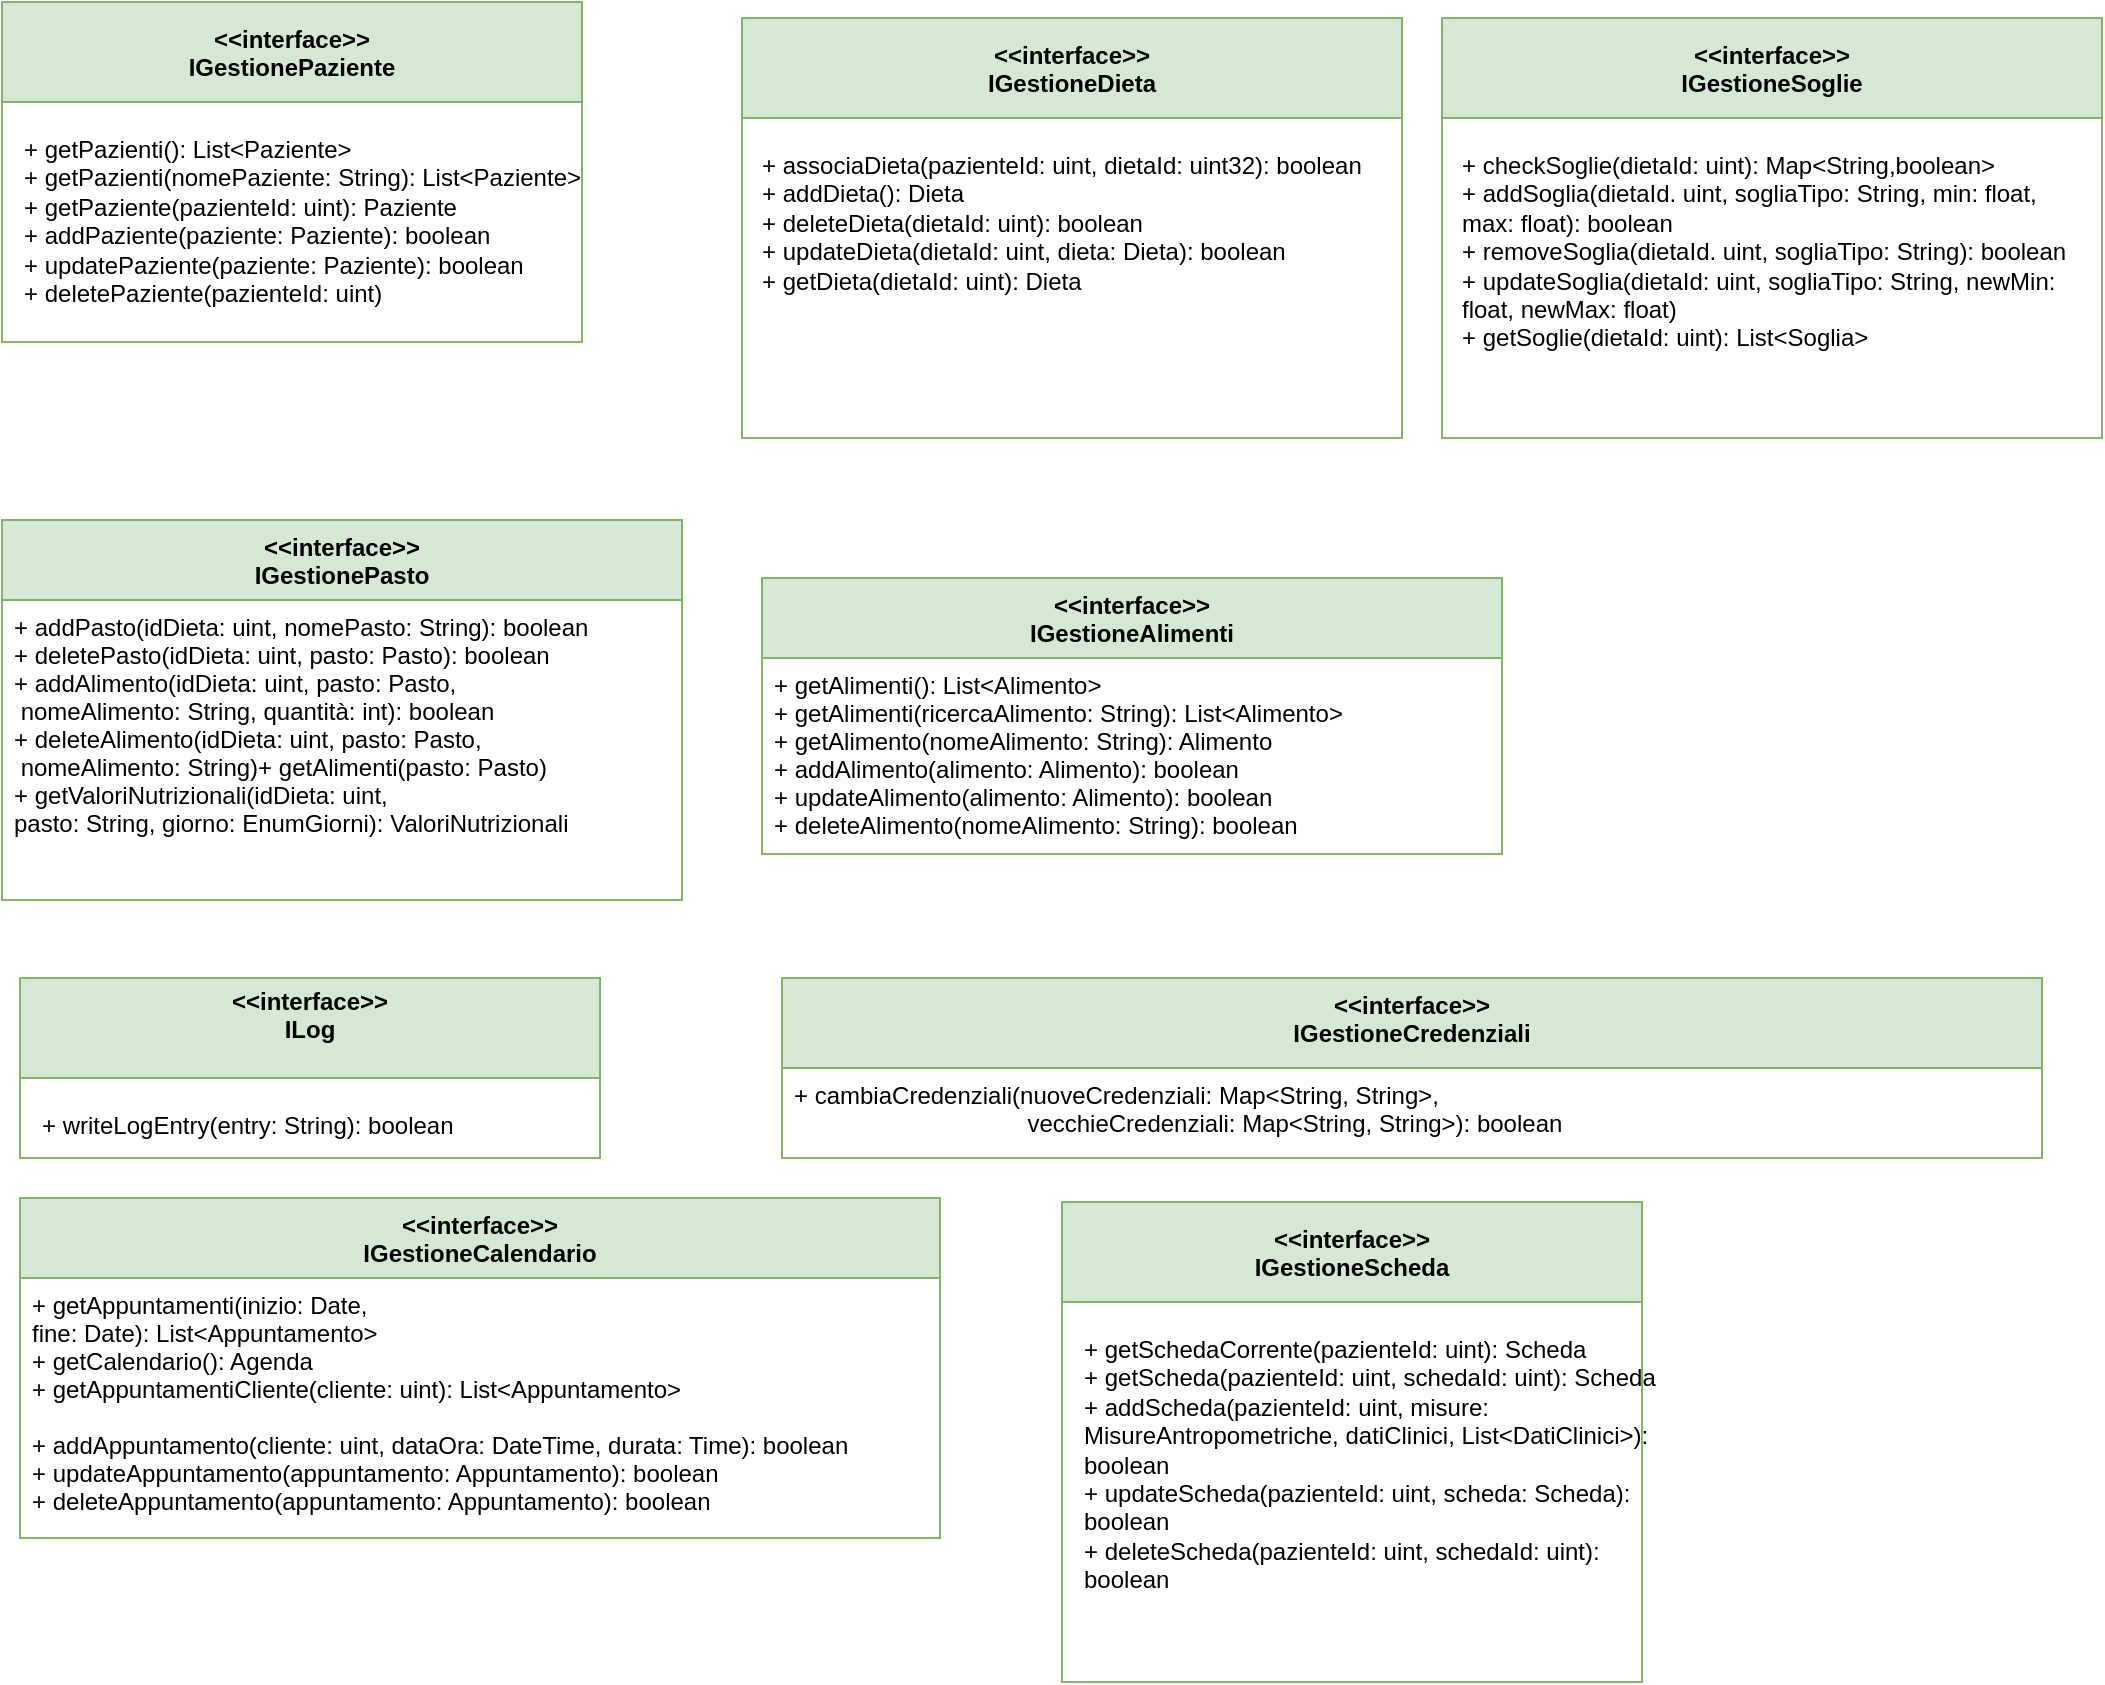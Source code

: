 <mxfile version="18.0.6" type="device"><diagram name="Page-1" id="b5b7bab2-c9e2-2cf4-8b2a-24fd1a2a6d21"><mxGraphModel dx="1038" dy="641" grid="1" gridSize="10" guides="1" tooltips="1" connect="1" arrows="1" fold="1" page="1" pageScale="1" pageWidth="827" pageHeight="1169" background="none" math="0" shadow="0"><root><mxCell id="0"/><mxCell id="1" parent="0"/><mxCell id="QulBlBRZskvf9of2ID0m-285" value="&lt;&lt;interface&gt;&gt;&#10;IGestionePaziente" style="swimlane;startSize=50;fillColor=#d5e8d4;strokeColor=#82b366;" parent="1" vertex="1"><mxGeometry x="290" y="80" width="290" height="170" as="geometry"/></mxCell><mxCell id="QulBlBRZskvf9of2ID0m-286" value="&lt;div&gt;+ getPazienti(): List&amp;lt;Paziente&amp;gt;&lt;/div&gt;&lt;div&gt;+ getPazienti(nomePaziente: String): List&amp;lt;Paziente&amp;gt;&lt;/div&gt;&lt;div&gt;+ getPaziente(pazienteId: uint): Paziente&lt;/div&gt;&lt;div&gt;+ addPaziente(paziente: Paziente): boolean&lt;/div&gt;&lt;div&gt;+ updatePaziente(paziente: Paziente): boolean&lt;/div&gt;+ deletePaziente(pazienteId: uint)" style="text;whiteSpace=wrap;html=1;" parent="QulBlBRZskvf9of2ID0m-285" vertex="1"><mxGeometry x="9" y="60" width="290" height="30" as="geometry"/></mxCell><mxCell id="QulBlBRZskvf9of2ID0m-287" value="&lt;&lt;interface&gt;&gt;&#10;IGestioneDieta" style="swimlane;startSize=50;fillColor=#d5e8d4;strokeColor=#82b366;" parent="1" vertex="1"><mxGeometry x="660" y="88" width="330" height="210" as="geometry"/></mxCell><mxCell id="QulBlBRZskvf9of2ID0m-288" value="+ associaDieta(pazienteId: uint, dietaId: uint32): boolean&lt;br&gt;+ addDieta(): Dieta&lt;br&gt;+ deleteDieta(dietaId: uint): boolean&lt;br&gt;&lt;div&gt;+ updateDieta(dietaId: uint, dieta: Dieta): boolean&lt;/div&gt;&lt;div&gt;+ getDieta(dietaId: uint): Dieta&lt;br&gt;&lt;/div&gt;" style="text;whiteSpace=wrap;html=1;" parent="QulBlBRZskvf9of2ID0m-287" vertex="1"><mxGeometry x="8" y="60" width="312" height="30" as="geometry"/></mxCell><mxCell id="QulBlBRZskvf9of2ID0m-289" value="&lt;&lt;interface&gt;&gt;&#10;IGestionePasto&#10;" style="swimlane;fontStyle=1;align=center;verticalAlign=top;childLayout=stackLayout;horizontal=1;startSize=40;horizontalStack=0;resizeParent=1;resizeParentMax=0;resizeLast=0;collapsible=1;marginBottom=0;fillColor=#d5e8d4;strokeColor=#82b366;" parent="1" vertex="1"><mxGeometry x="290" y="339" width="340" height="190" as="geometry"/></mxCell><mxCell id="QulBlBRZskvf9of2ID0m-290" value="+ addPasto(idDieta: uint, nomePasto: String): boolean&#10;+ deletePasto(idDieta: uint, pasto: Pasto): boolean&#10;+ addAlimento(idDieta: uint, pasto: Pasto,&#10; nomeAlimento: String, quantità: int): boolean&#10;+ deleteAlimento(idDieta: uint, pasto: Pasto,&#10; nomeAlimento: String)+ getAlimenti(pasto: Pasto)&#10;+ getValoriNutrizionali(idDieta: uint, &#10;pasto: String, giorno: EnumGiorni): ValoriNutrizionali" style="text;align=left;verticalAlign=top;spacingLeft=4;spacingRight=4;overflow=hidden;rotatable=0;points=[[0,0.5],[1,0.5]];portConstraint=eastwest;" parent="QulBlBRZskvf9of2ID0m-289" vertex="1"><mxGeometry y="40" width="340" height="150" as="geometry"/></mxCell><mxCell id="QulBlBRZskvf9of2ID0m-291" value="&lt;&lt;interface&gt;&gt;&#10;ILog&#10;" style="swimlane;startSize=50;fillColor=#d5e8d4;strokeColor=#82b366;" parent="1" vertex="1"><mxGeometry x="299" y="568" width="290" height="90" as="geometry"/></mxCell><mxCell id="QulBlBRZskvf9of2ID0m-292" value="&lt;div&gt;+ writeLogEntry(entry: String): boolean&lt;br&gt;&lt;/div&gt;&lt;div&gt;&lt;br&gt;&lt;/div&gt;&lt;div&gt;&lt;br&gt;&lt;/div&gt;" style="text;whiteSpace=wrap;html=1;" parent="QulBlBRZskvf9of2ID0m-291" vertex="1"><mxGeometry x="9" y="60" width="290" height="30" as="geometry"/></mxCell><mxCell id="QulBlBRZskvf9of2ID0m-293" value="&lt;&lt;interface&gt;&gt;&#10;IGestioneAlimenti" style="swimlane;fontStyle=1;align=center;verticalAlign=top;childLayout=stackLayout;horizontal=1;startSize=40;horizontalStack=0;resizeParent=1;resizeParentMax=0;resizeLast=0;collapsible=1;marginBottom=0;fillColor=#d5e8d4;strokeColor=#82b366;" parent="1" vertex="1"><mxGeometry x="670" y="368" width="370" height="138" as="geometry"/></mxCell><mxCell id="QulBlBRZskvf9of2ID0m-294" value="+ getAlimenti(): List&lt;Alimento&gt;&#10;+ getAlimenti(ricercaAlimento: String): List&lt;Alimento&gt;&#10;+ getAlimento(nomeAlimento: String): Alimento&#10;+ addAlimento(alimento: Alimento): boolean &#10;+ updateAlimento(alimento: Alimento): boolean&#10;+ deleteAlimento(nomeAlimento: String): boolean&#10;&#10;" style="text;align=left;verticalAlign=top;spacingLeft=4;spacingRight=4;overflow=hidden;rotatable=0;points=[[0,0.5],[1,0.5]];portConstraint=eastwest;" parent="QulBlBRZskvf9of2ID0m-293" vertex="1"><mxGeometry y="40" width="370" height="98" as="geometry"/></mxCell><mxCell id="QulBlBRZskvf9of2ID0m-295" value="&lt;&lt;interface&gt;&gt;&#10;IGestioneCredenziali" style="swimlane;fontStyle=1;align=center;verticalAlign=top;childLayout=stackLayout;horizontal=1;startSize=45;horizontalStack=0;resizeParent=1;resizeParentMax=0;resizeLast=0;collapsible=1;marginBottom=0;fillColor=#d5e8d4;strokeColor=#82b366;" parent="1" vertex="1"><mxGeometry x="680" y="568" width="630" height="90" as="geometry"/></mxCell><mxCell id="QulBlBRZskvf9of2ID0m-296" value="+ cambiaCredenziali(nuoveCredenziali: Map&lt;String, String&gt;, &#10;                                   vecchieCredenziali: Map&lt;String, String&gt;): boolean" style="text;align=left;verticalAlign=top;spacingLeft=4;spacingRight=4;overflow=hidden;rotatable=0;points=[[0,0.5],[1,0.5]];portConstraint=eastwest;" parent="QulBlBRZskvf9of2ID0m-295" vertex="1"><mxGeometry y="45" width="630" height="45" as="geometry"/></mxCell><mxCell id="QulBlBRZskvf9of2ID0m-297" value="&lt;&lt;interface&gt;&gt;&#10;IGestioneCalendario" style="swimlane;fontStyle=1;align=center;verticalAlign=top;childLayout=stackLayout;horizontal=1;startSize=40;horizontalStack=0;resizeParent=1;resizeParentMax=0;resizeLast=0;collapsible=1;marginBottom=0;fillColor=#d5e8d4;strokeColor=#82b366;" parent="1" vertex="1"><mxGeometry x="299" y="678" width="460" height="170" as="geometry"/></mxCell><mxCell id="QulBlBRZskvf9of2ID0m-298" value="+ getAppuntamenti(inizio: Date,&#10;fine: Date): List&lt;Appuntamento&gt;&#10;+ getCalendario(): Agenda&#10;+ getAppuntamentiCliente(cliente: uint): List&lt;Appuntamento&gt; &#10;&#10;+ addAppuntamento(cliente: uint, dataOra: DateTime, durata: Time): boolean&#10;+ updateAppuntamento(appuntamento: Appuntamento): boolean&#10;+ deleteAppuntamento(appuntamento: Appuntamento): boolean" style="text;align=left;verticalAlign=top;spacingLeft=4;spacingRight=4;overflow=hidden;rotatable=0;points=[[0,0.5],[1,0.5]];portConstraint=eastwest;" parent="QulBlBRZskvf9of2ID0m-297" vertex="1"><mxGeometry y="40" width="460" height="130" as="geometry"/></mxCell><mxCell id="QulBlBRZskvf9of2ID0m-301" value="&lt;&lt;interface&gt;&gt;&#10;IGestioneSoglie" style="swimlane;startSize=50;fillColor=#d5e8d4;strokeColor=#82b366;" parent="1" vertex="1"><mxGeometry x="1010" y="88" width="330" height="210" as="geometry"/></mxCell><mxCell id="QulBlBRZskvf9of2ID0m-302" value="+ checkSoglie(dietaId: uint): Map&amp;lt;String,boolean&amp;gt;&lt;br&gt;&lt;div&gt;+ addSoglia(dietaId. uint, sogliaTipo: String, min: float, max: float): boolean&lt;/div&gt;&lt;div&gt;+ removeSoglia(dietaId. uint, sogliaTipo: String): boolean&lt;/div&gt;&lt;div&gt;+ updateSoglia(dietaId: uint, sogliaTipo: String, newMin: float, newMax: float)&lt;br&gt;+ getSoglie(dietaId: uint): List&amp;lt;Soglia&amp;gt;&lt;/div&gt;" style="text;whiteSpace=wrap;html=1;" parent="QulBlBRZskvf9of2ID0m-301" vertex="1"><mxGeometry x="8" y="60" width="312" height="30" as="geometry"/></mxCell><mxCell id="-ev9jZgb10lg-JoY_Jhr-1" value="&lt;&lt;interface&gt;&gt;&#10;IGestioneScheda" style="swimlane;startSize=50;fillColor=#d5e8d4;strokeColor=#82b366;" parent="1" vertex="1"><mxGeometry x="820" y="680" width="290" height="240" as="geometry"/></mxCell><mxCell id="-ev9jZgb10lg-JoY_Jhr-2" value="&lt;div&gt;&lt;div&gt;+ getSchedaCorrente(pazienteId: uint): Scheda&lt;/div&gt;&lt;/div&gt;&lt;div&gt;+ getScheda(pazienteId: uint, schedaId: uint): Scheda&lt;br&gt;&lt;/div&gt;+ addScheda(pazienteId: uint, misure: MisureAntropometriche, datiClinici, List&amp;lt;DatiClinici&amp;gt;): boolean&lt;br&gt;+ updateScheda(pazienteId: uint, scheda: Scheda): boolean&lt;br&gt;+ deleteScheda(pazienteId: uint, schedaId: uint): boolean&lt;div&gt;&lt;br&gt;&lt;/div&gt;" style="text;whiteSpace=wrap;html=1;" parent="-ev9jZgb10lg-JoY_Jhr-1" vertex="1"><mxGeometry x="9" y="60" width="290" height="30" as="geometry"/></mxCell></root></mxGraphModel></diagram></mxfile>